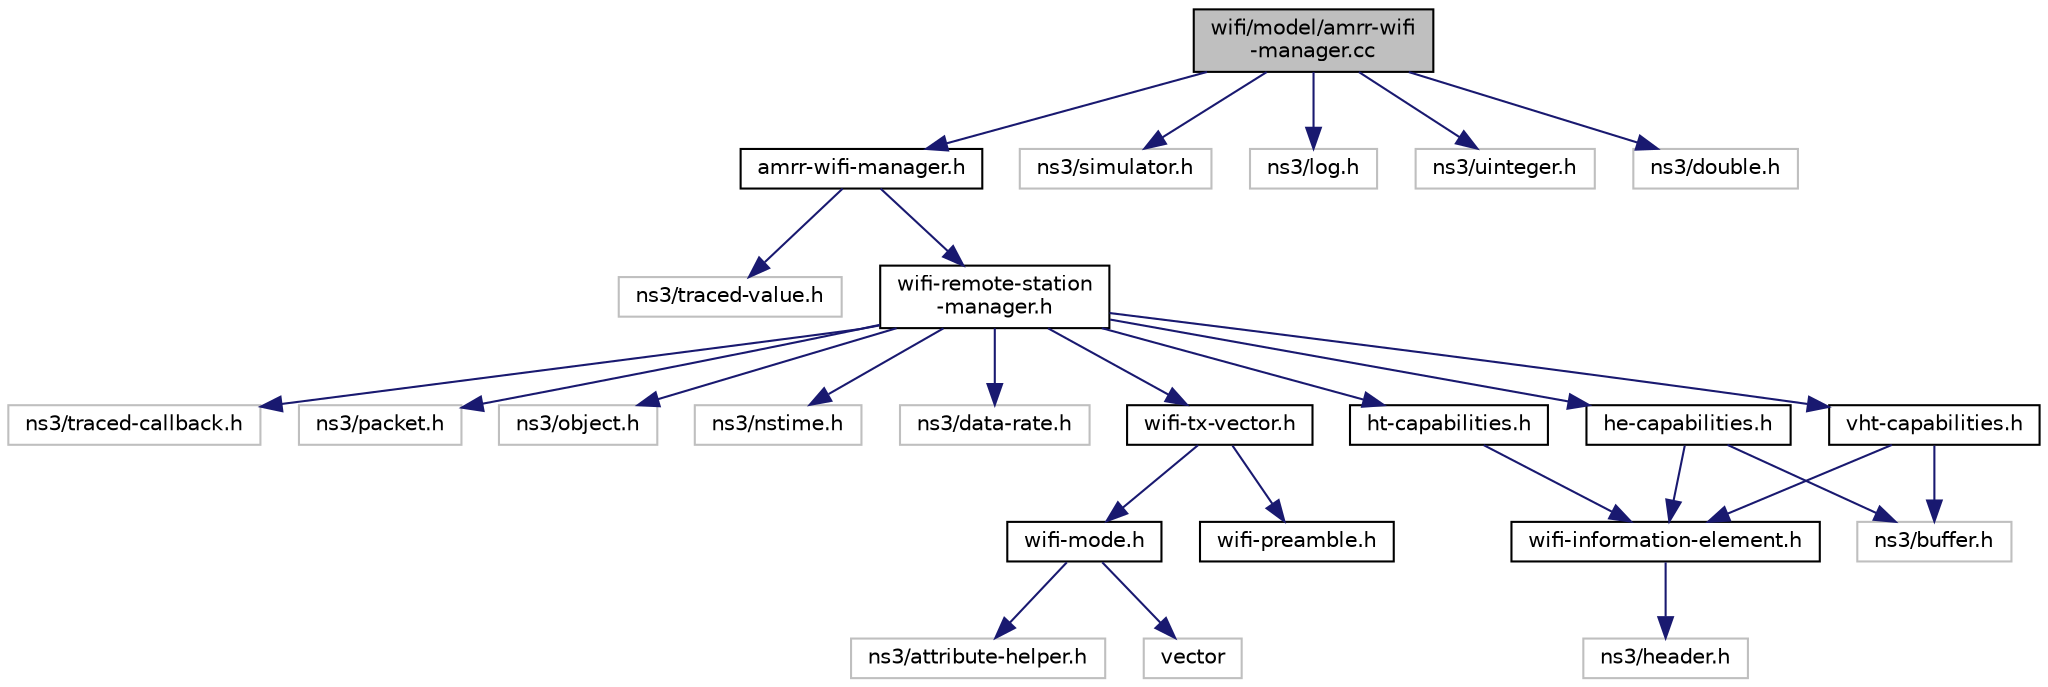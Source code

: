 digraph "wifi/model/amrr-wifi-manager.cc"
{
  edge [fontname="Helvetica",fontsize="10",labelfontname="Helvetica",labelfontsize="10"];
  node [fontname="Helvetica",fontsize="10",shape=record];
  Node1 [label="wifi/model/amrr-wifi\l-manager.cc",height=0.2,width=0.4,color="black", fillcolor="grey75", style="filled", fontcolor="black"];
  Node1 -> Node2 [color="midnightblue",fontsize="10",style="solid"];
  Node2 [label="amrr-wifi-manager.h",height=0.2,width=0.4,color="black", fillcolor="white", style="filled",URL="$d6/dac/amrr-wifi-manager_8h.html"];
  Node2 -> Node3 [color="midnightblue",fontsize="10",style="solid"];
  Node3 [label="ns3/traced-value.h",height=0.2,width=0.4,color="grey75", fillcolor="white", style="filled"];
  Node2 -> Node4 [color="midnightblue",fontsize="10",style="solid"];
  Node4 [label="wifi-remote-station\l-manager.h",height=0.2,width=0.4,color="black", fillcolor="white", style="filled",URL="$de/db6/wifi-remote-station-manager_8h.html"];
  Node4 -> Node5 [color="midnightblue",fontsize="10",style="solid"];
  Node5 [label="ns3/traced-callback.h",height=0.2,width=0.4,color="grey75", fillcolor="white", style="filled"];
  Node4 -> Node6 [color="midnightblue",fontsize="10",style="solid"];
  Node6 [label="ns3/packet.h",height=0.2,width=0.4,color="grey75", fillcolor="white", style="filled"];
  Node4 -> Node7 [color="midnightblue",fontsize="10",style="solid"];
  Node7 [label="ns3/object.h",height=0.2,width=0.4,color="grey75", fillcolor="white", style="filled"];
  Node4 -> Node8 [color="midnightblue",fontsize="10",style="solid"];
  Node8 [label="ns3/nstime.h",height=0.2,width=0.4,color="grey75", fillcolor="white", style="filled"];
  Node4 -> Node9 [color="midnightblue",fontsize="10",style="solid"];
  Node9 [label="ns3/data-rate.h",height=0.2,width=0.4,color="grey75", fillcolor="white", style="filled"];
  Node4 -> Node10 [color="midnightblue",fontsize="10",style="solid"];
  Node10 [label="wifi-tx-vector.h",height=0.2,width=0.4,color="black", fillcolor="white", style="filled",URL="$d6/d4e/wifi-tx-vector_8h.html"];
  Node10 -> Node11 [color="midnightblue",fontsize="10",style="solid"];
  Node11 [label="wifi-mode.h",height=0.2,width=0.4,color="black", fillcolor="white", style="filled",URL="$d1/d96/wifi-mode_8h.html"];
  Node11 -> Node12 [color="midnightblue",fontsize="10",style="solid"];
  Node12 [label="vector",height=0.2,width=0.4,color="grey75", fillcolor="white", style="filled"];
  Node11 -> Node13 [color="midnightblue",fontsize="10",style="solid"];
  Node13 [label="ns3/attribute-helper.h",height=0.2,width=0.4,color="grey75", fillcolor="white", style="filled"];
  Node10 -> Node14 [color="midnightblue",fontsize="10",style="solid"];
  Node14 [label="wifi-preamble.h",height=0.2,width=0.4,color="black", fillcolor="white", style="filled",URL="$d9/d85/wifi-preamble_8h.html"];
  Node4 -> Node15 [color="midnightblue",fontsize="10",style="solid"];
  Node15 [label="ht-capabilities.h",height=0.2,width=0.4,color="black", fillcolor="white", style="filled",URL="$d6/d3c/ht-capabilities_8h.html"];
  Node15 -> Node16 [color="midnightblue",fontsize="10",style="solid"];
  Node16 [label="wifi-information-element.h",height=0.2,width=0.4,color="black", fillcolor="white", style="filled",URL="$d6/d96/wifi-information-element_8h.html"];
  Node16 -> Node17 [color="midnightblue",fontsize="10",style="solid"];
  Node17 [label="ns3/header.h",height=0.2,width=0.4,color="grey75", fillcolor="white", style="filled"];
  Node4 -> Node18 [color="midnightblue",fontsize="10",style="solid"];
  Node18 [label="vht-capabilities.h",height=0.2,width=0.4,color="black", fillcolor="white", style="filled",URL="$df/d6a/vht-capabilities_8h.html"];
  Node18 -> Node19 [color="midnightblue",fontsize="10",style="solid"];
  Node19 [label="ns3/buffer.h",height=0.2,width=0.4,color="grey75", fillcolor="white", style="filled"];
  Node18 -> Node16 [color="midnightblue",fontsize="10",style="solid"];
  Node4 -> Node20 [color="midnightblue",fontsize="10",style="solid"];
  Node20 [label="he-capabilities.h",height=0.2,width=0.4,color="black", fillcolor="white", style="filled",URL="$db/d47/he-capabilities_8h.html"];
  Node20 -> Node19 [color="midnightblue",fontsize="10",style="solid"];
  Node20 -> Node16 [color="midnightblue",fontsize="10",style="solid"];
  Node1 -> Node21 [color="midnightblue",fontsize="10",style="solid"];
  Node21 [label="ns3/simulator.h",height=0.2,width=0.4,color="grey75", fillcolor="white", style="filled"];
  Node1 -> Node22 [color="midnightblue",fontsize="10",style="solid"];
  Node22 [label="ns3/log.h",height=0.2,width=0.4,color="grey75", fillcolor="white", style="filled"];
  Node1 -> Node23 [color="midnightblue",fontsize="10",style="solid"];
  Node23 [label="ns3/uinteger.h",height=0.2,width=0.4,color="grey75", fillcolor="white", style="filled"];
  Node1 -> Node24 [color="midnightblue",fontsize="10",style="solid"];
  Node24 [label="ns3/double.h",height=0.2,width=0.4,color="grey75", fillcolor="white", style="filled"];
}
